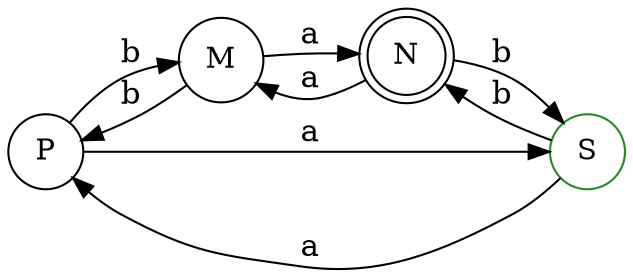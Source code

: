 digraph G {
    rankdir="LR";
    P [label="P", shape="circle", color="black"];
    N [label="N", shape="doublecircle", color="black"];
    M [label="M", shape="circle", color="black"];
    S [label="S", fillcolor="transparent", style="filled", shape="circle", color="forestgreen"];
    S -> P [label="a", fontsize=15];
    S -> N [label="b", fontsize=15];
    M -> N [label="a", fontsize=15];
    M -> P [label="b", fontsize=15];
    N -> M [label="a", fontsize=15];
    N -> S [label="b", fontsize=15];
    P -> S [label="a", fontsize=15];
    P -> M [label="b", fontsize=15];
}

